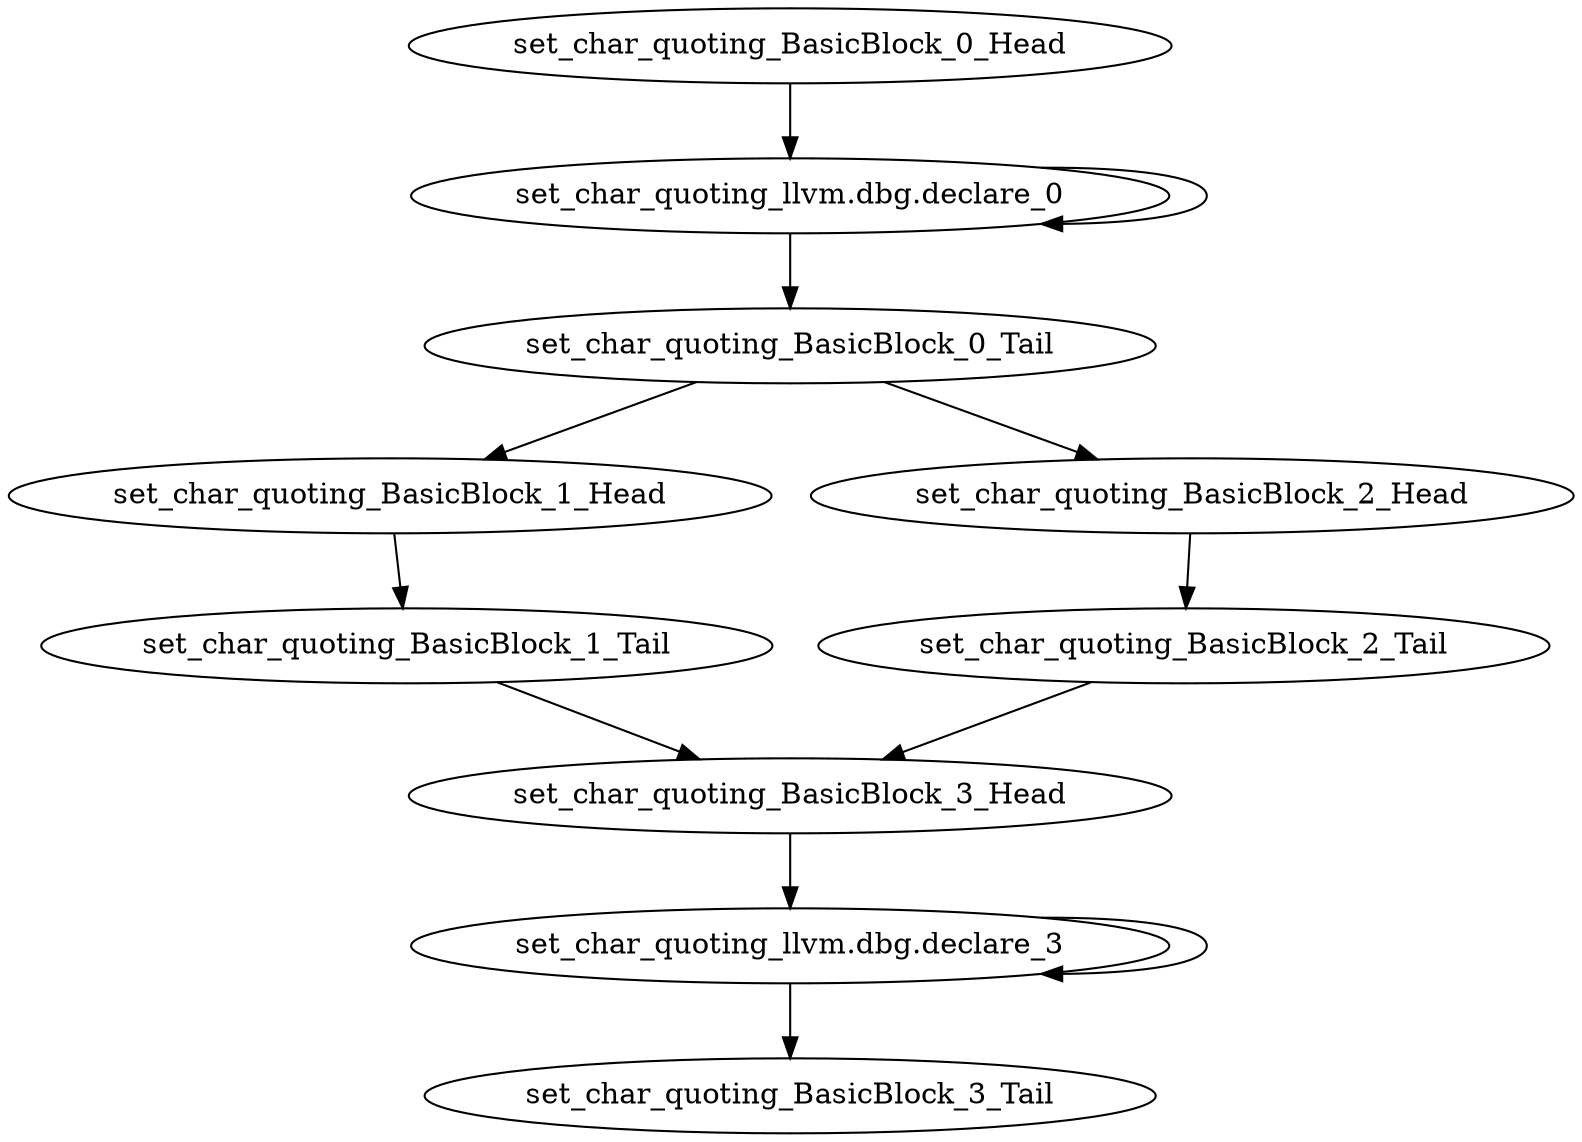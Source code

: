 digraph G {
    "set_char_quoting_BasicBlock_1_Tail" -> "set_char_quoting_BasicBlock_3_Head"
    "set_char_quoting_BasicBlock_3_Head" -> "set_char_quoting_llvm.dbg.declare_3"
    "set_char_quoting_BasicBlock_0_Tail" -> "set_char_quoting_BasicBlock_1_Head"
    "set_char_quoting_BasicBlock_0_Tail" -> "set_char_quoting_BasicBlock_2_Head"
    "set_char_quoting_BasicBlock_1_Head" -> "set_char_quoting_BasicBlock_1_Tail"
    "set_char_quoting_BasicBlock_0_Head" -> "set_char_quoting_llvm.dbg.declare_0"
    "set_char_quoting_llvm.dbg.declare_0" -> "set_char_quoting_BasicBlock_0_Tail"
    "set_char_quoting_llvm.dbg.declare_0" -> "set_char_quoting_llvm.dbg.declare_0"
    "set_char_quoting_llvm.dbg.declare_3" -> "set_char_quoting_BasicBlock_3_Tail"
    "set_char_quoting_llvm.dbg.declare_3" -> "set_char_quoting_llvm.dbg.declare_3"
    "set_char_quoting_BasicBlock_2_Head" -> "set_char_quoting_BasicBlock_2_Tail"
    "set_char_quoting_BasicBlock_2_Tail" -> "set_char_quoting_BasicBlock_3_Head"
}
